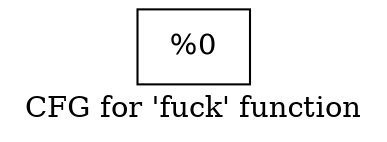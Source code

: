 digraph "CFG for 'fuck' function" {
	label="CFG for 'fuck' function";

	Node0x7f0010 [shape=record,label="{%0}"];
}
